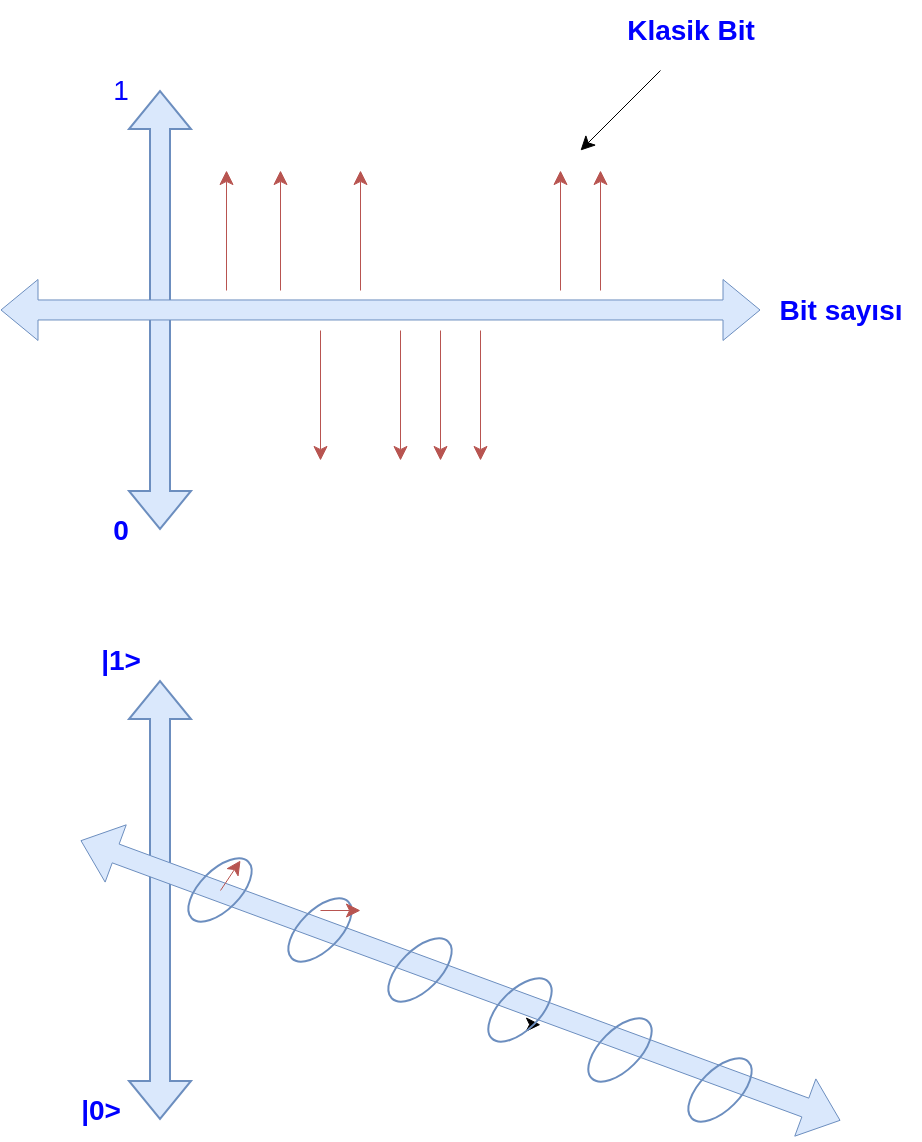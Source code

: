 <mxfile version="20.0.3" type="github">
  <diagram id="wPBMvMPVP0-43_uOu7uZ" name="Page-1">
    <mxGraphModel dx="2037" dy="606" grid="1" gridSize="10" guides="1" tooltips="1" connect="1" arrows="1" fold="1" page="1" pageScale="1" pageWidth="827" pageHeight="1169" math="0" shadow="0">
      <root>
        <mxCell id="0" />
        <mxCell id="1" parent="0" />
        <mxCell id="M6xxV_bJ-uevmC-o8AJs-10" value="" style="shape=flexArrow;endArrow=classic;startArrow=classic;html=1;rounded=0;fillColor=#dae8fc;strokeColor=#6c8ebf;" parent="1" edge="1">
          <mxGeometry width="100" height="100" relative="1" as="geometry">
            <mxPoint x="-690" y="395" as="sourcePoint" />
            <mxPoint x="-690" y="175" as="targetPoint" />
          </mxGeometry>
        </mxCell>
        <mxCell id="M6xxV_bJ-uevmC-o8AJs-11" value="" style="shape=flexArrow;endArrow=classic;startArrow=classic;html=1;rounded=0;strokeWidth=0.5;fillColor=#dae8fc;strokeColor=#6c8ebf;" parent="1" edge="1">
          <mxGeometry width="100" height="100" relative="1" as="geometry">
            <mxPoint x="-390" y="284.74" as="sourcePoint" />
            <mxPoint x="-770" y="284.74" as="targetPoint" />
          </mxGeometry>
        </mxCell>
        <mxCell id="M6xxV_bJ-uevmC-o8AJs-12" value="&lt;b&gt;&lt;font color=&quot;#0000ff&quot; style=&quot;font-size: 14px;&quot;&gt;0&lt;/font&gt;&lt;/b&gt;" style="text;html=1;align=center;verticalAlign=middle;resizable=0;points=[];autosize=1;strokeColor=none;fillColor=none;" parent="1" vertex="1">
          <mxGeometry x="-725" y="380" width="30" height="30" as="geometry" />
        </mxCell>
        <mxCell id="M6xxV_bJ-uevmC-o8AJs-13" value="&lt;font color=&quot;#0000ff&quot; style=&quot;font-size: 14px;&quot;&gt;1&lt;/font&gt;" style="text;html=1;align=center;verticalAlign=middle;resizable=0;points=[];autosize=1;strokeColor=none;fillColor=none;" parent="1" vertex="1">
          <mxGeometry x="-725" y="160" width="30" height="30" as="geometry" />
        </mxCell>
        <mxCell id="M6xxV_bJ-uevmC-o8AJs-14" value="" style="endArrow=classic;html=1;rounded=0;strokeWidth=0.5;fillColor=#f8cecc;strokeColor=#b85450;fontStyle=1" parent="1" edge="1">
          <mxGeometry width="50" height="50" relative="1" as="geometry">
            <mxPoint x="-657" y="275" as="sourcePoint" />
            <mxPoint x="-657" y="215" as="targetPoint" />
          </mxGeometry>
        </mxCell>
        <mxCell id="M6xxV_bJ-uevmC-o8AJs-18" value="" style="endArrow=classic;html=1;rounded=0;strokeWidth=0.5;fillColor=#f8cecc;strokeColor=#b85450;" parent="1" edge="1">
          <mxGeometry width="50" height="50" relative="1" as="geometry">
            <mxPoint x="-630" y="275" as="sourcePoint" />
            <mxPoint x="-630" y="215" as="targetPoint" />
          </mxGeometry>
        </mxCell>
        <mxCell id="M6xxV_bJ-uevmC-o8AJs-20" value="" style="endArrow=classic;html=1;rounded=0;strokeWidth=0.5;fillColor=#f8cecc;strokeColor=#b85450;" parent="1" edge="1">
          <mxGeometry width="50" height="50" relative="1" as="geometry">
            <mxPoint x="-610" y="295" as="sourcePoint" />
            <mxPoint x="-610" y="360" as="targetPoint" />
          </mxGeometry>
        </mxCell>
        <mxCell id="M6xxV_bJ-uevmC-o8AJs-21" value="" style="endArrow=classic;html=1;rounded=0;strokeWidth=0.5;fillColor=#f8cecc;strokeColor=#b85450;" parent="1" edge="1">
          <mxGeometry width="50" height="50" relative="1" as="geometry">
            <mxPoint x="-590" y="275" as="sourcePoint" />
            <mxPoint x="-590" y="215" as="targetPoint" />
          </mxGeometry>
        </mxCell>
        <mxCell id="M6xxV_bJ-uevmC-o8AJs-22" value="" style="endArrow=classic;html=1;rounded=0;strokeWidth=0.5;fillColor=#f8cecc;strokeColor=#b85450;" parent="1" edge="1">
          <mxGeometry width="50" height="50" relative="1" as="geometry">
            <mxPoint x="-570" y="295" as="sourcePoint" />
            <mxPoint x="-570" y="360" as="targetPoint" />
          </mxGeometry>
        </mxCell>
        <mxCell id="M6xxV_bJ-uevmC-o8AJs-23" value="" style="endArrow=classic;html=1;rounded=0;strokeWidth=0.5;fillColor=#f8cecc;strokeColor=#b85450;" parent="1" edge="1">
          <mxGeometry width="50" height="50" relative="1" as="geometry">
            <mxPoint x="-550" y="295" as="sourcePoint" />
            <mxPoint x="-550" y="360" as="targetPoint" />
          </mxGeometry>
        </mxCell>
        <mxCell id="M6xxV_bJ-uevmC-o8AJs-24" value="" style="endArrow=classic;html=1;rounded=0;strokeWidth=0.5;fillColor=#f8cecc;strokeColor=#b85450;" parent="1" edge="1">
          <mxGeometry width="50" height="50" relative="1" as="geometry">
            <mxPoint x="-530" y="295" as="sourcePoint" />
            <mxPoint x="-530" y="360" as="targetPoint" />
          </mxGeometry>
        </mxCell>
        <mxCell id="M6xxV_bJ-uevmC-o8AJs-25" value="" style="endArrow=classic;html=1;rounded=0;strokeWidth=0.5;fillColor=#f8cecc;strokeColor=#b85450;" parent="1" edge="1">
          <mxGeometry width="50" height="50" relative="1" as="geometry">
            <mxPoint x="-490" y="275" as="sourcePoint" />
            <mxPoint x="-490" y="215" as="targetPoint" />
          </mxGeometry>
        </mxCell>
        <mxCell id="M6xxV_bJ-uevmC-o8AJs-26" value="" style="endArrow=classic;html=1;rounded=0;strokeWidth=0.5;fillColor=#f8cecc;strokeColor=#b85450;" parent="1" edge="1">
          <mxGeometry width="50" height="50" relative="1" as="geometry">
            <mxPoint x="-470" y="275" as="sourcePoint" />
            <mxPoint x="-470" y="215" as="targetPoint" />
          </mxGeometry>
        </mxCell>
        <mxCell id="M6xxV_bJ-uevmC-o8AJs-27" value="" style="endArrow=classic;html=1;rounded=0;strokeWidth=0.5;" parent="1" edge="1">
          <mxGeometry width="50" height="50" relative="1" as="geometry">
            <mxPoint x="-440" y="165" as="sourcePoint" />
            <mxPoint x="-480" y="205" as="targetPoint" />
          </mxGeometry>
        </mxCell>
        <mxCell id="M6xxV_bJ-uevmC-o8AJs-28" value="&lt;b&gt;&lt;font color=&quot;#0000ff&quot; style=&quot;font-size: 14px;&quot;&gt;Klasik Bit&lt;/font&gt;&lt;/b&gt;" style="text;html=1;align=center;verticalAlign=middle;resizable=0;points=[];autosize=1;strokeColor=none;fillColor=none;" parent="1" vertex="1">
          <mxGeometry x="-470" y="130" width="90" height="30" as="geometry" />
        </mxCell>
        <mxCell id="M6xxV_bJ-uevmC-o8AJs-29" value="&lt;b&gt;Bit sayısı&lt;/b&gt;" style="text;html=1;align=center;verticalAlign=middle;resizable=0;points=[];autosize=1;strokeColor=none;fillColor=none;fontSize=14;fontColor=#0000FF;" parent="1" vertex="1">
          <mxGeometry x="-390" y="270" width="80" height="30" as="geometry" />
        </mxCell>
        <mxCell id="M6xxV_bJ-uevmC-o8AJs-31" value="" style="shape=flexArrow;endArrow=classic;startArrow=classic;html=1;rounded=0;fillColor=#dae8fc;strokeColor=#6c8ebf;" parent="1" edge="1">
          <mxGeometry width="100" height="100" relative="1" as="geometry">
            <mxPoint x="-690" y="690" as="sourcePoint" />
            <mxPoint x="-690" y="470" as="targetPoint" />
          </mxGeometry>
        </mxCell>
        <mxCell id="M6xxV_bJ-uevmC-o8AJs-32" value="" style="shape=flexArrow;endArrow=classic;startArrow=classic;html=1;rounded=0;strokeWidth=0.5;fillColor=#dae8fc;strokeColor=#6c8ebf;" parent="1" edge="1">
          <mxGeometry width="100" height="100" relative="1" as="geometry">
            <mxPoint x="-350" y="690" as="sourcePoint" />
            <mxPoint x="-730" y="550" as="targetPoint" />
          </mxGeometry>
        </mxCell>
        <mxCell id="M6xxV_bJ-uevmC-o8AJs-33" value="&lt;b&gt;|0&amp;gt;&lt;/b&gt;" style="text;html=1;align=center;verticalAlign=middle;resizable=0;points=[];autosize=1;strokeColor=none;fillColor=none;fontSize=14;fontColor=#0000FF;" parent="1" vertex="1">
          <mxGeometry x="-740" y="670" width="40" height="30" as="geometry" />
        </mxCell>
        <mxCell id="M6xxV_bJ-uevmC-o8AJs-34" value="&lt;b&gt;|1&amp;gt;&lt;/b&gt;" style="text;html=1;align=center;verticalAlign=middle;resizable=0;points=[];autosize=1;strokeColor=none;fillColor=none;fontSize=14;fontColor=#0000FF;" parent="1" vertex="1">
          <mxGeometry x="-730" y="445" width="40" height="30" as="geometry" />
        </mxCell>
        <mxCell id="M6xxV_bJ-uevmC-o8AJs-58" value="" style="ellipse;whiteSpace=wrap;html=1;labelBorderColor=#7EA6E0;fontSize=14;rotation=-45;fillColor=none;strokeColor=#6c8ebf;" parent="1" vertex="1">
          <mxGeometry x="-680" y="565" width="40" height="20" as="geometry" />
        </mxCell>
        <mxCell id="M6xxV_bJ-uevmC-o8AJs-59" value="" style="ellipse;whiteSpace=wrap;html=1;labelBorderColor=#7EA6E0;fontSize=14;rotation=-45;fillColor=none;strokeColor=#6c8ebf;" parent="1" vertex="1">
          <mxGeometry x="-630" y="585" width="40" height="20" as="geometry" />
        </mxCell>
        <mxCell id="M6xxV_bJ-uevmC-o8AJs-61" value="" style="ellipse;whiteSpace=wrap;html=1;labelBorderColor=#7EA6E0;fontSize=14;rotation=-45;fillColor=none;strokeColor=#6c8ebf;" parent="1" vertex="1">
          <mxGeometry x="-580" y="605" width="40" height="20" as="geometry" />
        </mxCell>
        <mxCell id="M6xxV_bJ-uevmC-o8AJs-66" style="edgeStyle=orthogonalEdgeStyle;rounded=0;orthogonalLoop=1;jettySize=auto;html=1;exitX=0.5;exitY=1;exitDx=0;exitDy=0;fontSize=14;fontColor=#54FF60;strokeWidth=0.5;" parent="1" source="M6xxV_bJ-uevmC-o8AJs-65" edge="1">
          <mxGeometry relative="1" as="geometry">
            <mxPoint x="-500" y="642" as="targetPoint" />
          </mxGeometry>
        </mxCell>
        <mxCell id="M6xxV_bJ-uevmC-o8AJs-65" value="" style="ellipse;whiteSpace=wrap;html=1;labelBorderColor=#7EA6E0;fontSize=14;rotation=-45;fillColor=none;strokeColor=#6c8ebf;" parent="1" vertex="1">
          <mxGeometry x="-530" y="625" width="40" height="20" as="geometry" />
        </mxCell>
        <mxCell id="M6xxV_bJ-uevmC-o8AJs-67" value="" style="ellipse;whiteSpace=wrap;html=1;labelBorderColor=#7EA6E0;fontSize=14;rotation=-45;fillColor=none;strokeColor=#6c8ebf;" parent="1" vertex="1">
          <mxGeometry x="-480" y="645" width="40" height="20" as="geometry" />
        </mxCell>
        <mxCell id="M6xxV_bJ-uevmC-o8AJs-68" value="" style="ellipse;whiteSpace=wrap;html=1;labelBorderColor=#7EA6E0;fontSize=14;rotation=-45;fillColor=none;strokeColor=#6c8ebf;" parent="1" vertex="1">
          <mxGeometry x="-430" y="665" width="40" height="20" as="geometry" />
        </mxCell>
        <mxCell id="M6xxV_bJ-uevmC-o8AJs-70" value="" style="endArrow=classic;html=1;rounded=0;strokeWidth=0.5;fillColor=#f8cecc;strokeColor=#b85450;" parent="1" edge="1">
          <mxGeometry width="50" height="50" relative="1" as="geometry">
            <mxPoint x="-660" y="575" as="sourcePoint" />
            <mxPoint x="-650" y="560" as="targetPoint" />
          </mxGeometry>
        </mxCell>
        <mxCell id="M6xxV_bJ-uevmC-o8AJs-77" value="" style="endArrow=classic;html=1;rounded=0;strokeWidth=0.5;fillColor=#f8cecc;strokeColor=#b85450;" parent="1" edge="1">
          <mxGeometry width="50" height="50" relative="1" as="geometry">
            <mxPoint x="-610" y="585" as="sourcePoint" />
            <mxPoint x="-590" y="585" as="targetPoint" />
          </mxGeometry>
        </mxCell>
      </root>
    </mxGraphModel>
  </diagram>
</mxfile>
